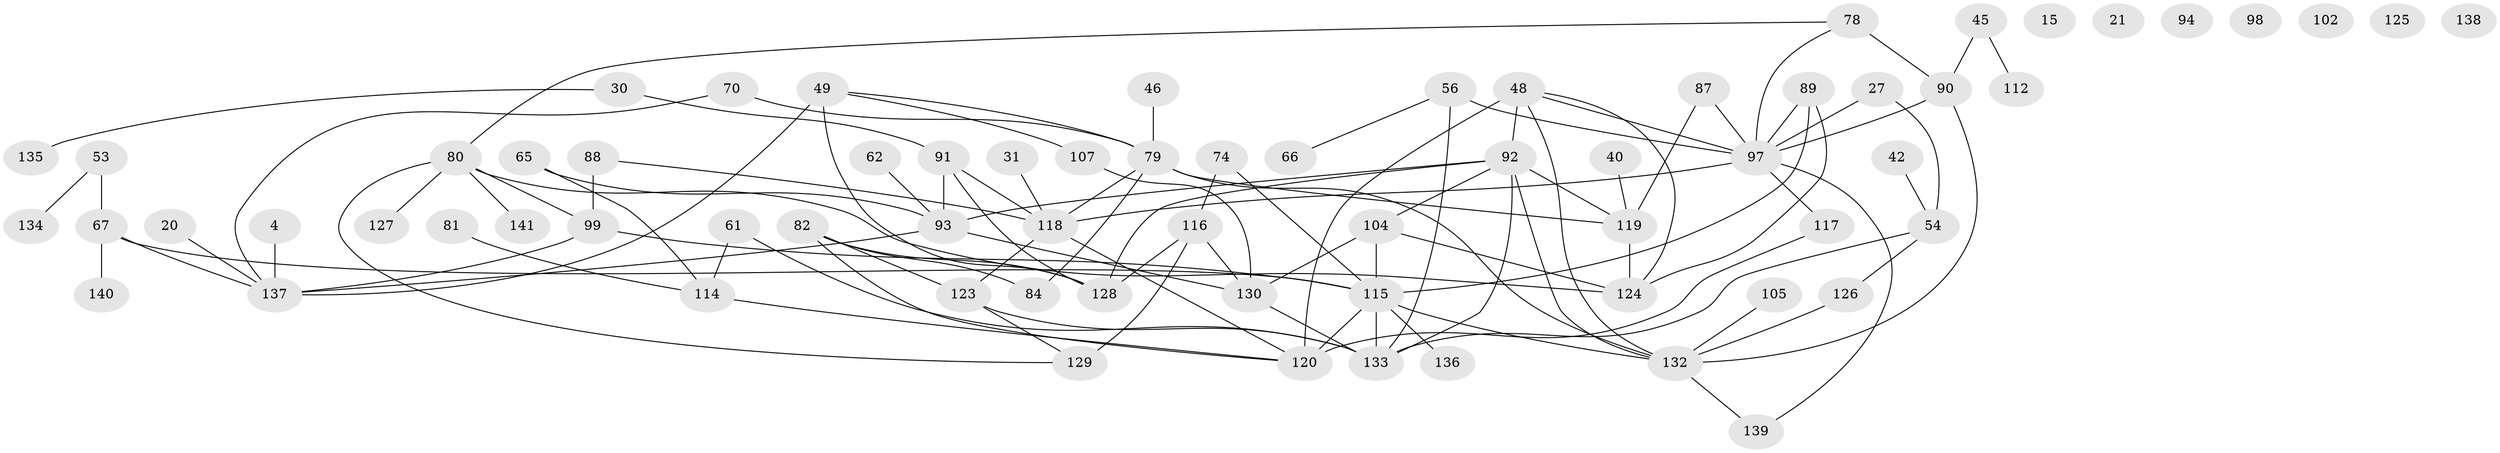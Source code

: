 // original degree distribution, {2: 0.18439716312056736, 4: 0.24113475177304963, 8: 0.0070921985815602835, 1: 0.2198581560283688, 3: 0.20567375886524822, 0: 0.04964539007092199, 5: 0.05673758865248227, 6: 0.0070921985815602835, 7: 0.028368794326241134}
// Generated by graph-tools (version 1.1) at 2025/39/03/09/25 04:39:12]
// undirected, 70 vertices, 104 edges
graph export_dot {
graph [start="1"]
  node [color=gray90,style=filled];
  4;
  15;
  20;
  21;
  27;
  30;
  31;
  40;
  42;
  45;
  46;
  48 [super="+37+35"];
  49 [super="+6"];
  53;
  54;
  56;
  61;
  62;
  65 [super="+57"];
  66;
  67;
  70;
  74;
  78;
  79 [super="+59+72"];
  80 [super="+13+16"];
  81;
  82 [super="+68"];
  84;
  87 [super="+47"];
  88;
  89 [super="+17+77"];
  90 [super="+76"];
  91;
  92 [super="+71+58"];
  93 [super="+55+86"];
  94;
  97 [super="+3"];
  98;
  99 [super="+73"];
  102;
  104 [super="+19+69"];
  105;
  107 [super="+10"];
  112;
  114;
  115 [super="+51+110"];
  116 [super="+108"];
  117;
  118 [super="+52+64"];
  119;
  120 [super="+106"];
  123 [super="+38"];
  124 [super="+8"];
  125;
  126;
  127;
  128 [super="+111"];
  129;
  130 [super="+101"];
  132 [super="+7+96+43+75+103+113"];
  133 [super="+122+131"];
  134;
  135;
  136;
  137 [super="+121"];
  138;
  139;
  140;
  141;
  4 -- 137;
  20 -- 137;
  27 -- 54;
  27 -- 97;
  30 -- 91;
  30 -- 135;
  31 -- 118;
  40 -- 119;
  42 -- 54;
  45 -- 112;
  45 -- 90;
  46 -- 79;
  48 -- 97;
  48 -- 120 [weight=2];
  48 -- 124;
  48 -- 92 [weight=3];
  48 -- 132;
  49 -- 107;
  49 -- 128;
  49 -- 137 [weight=2];
  49 -- 79;
  53 -- 67;
  53 -- 134;
  54 -- 126;
  54 -- 133;
  56 -- 66;
  56 -- 97 [weight=2];
  56 -- 133;
  61 -- 114;
  61 -- 133;
  62 -- 93;
  65 -- 114;
  65 -- 93;
  67 -- 140;
  67 -- 115;
  67 -- 137;
  70 -- 79 [weight=2];
  70 -- 137 [weight=2];
  74 -- 116;
  74 -- 115 [weight=2];
  78 -- 90 [weight=2];
  78 -- 97;
  78 -- 80;
  79 -- 84;
  79 -- 119;
  79 -- 118;
  79 -- 132;
  80 -- 127;
  80 -- 124;
  80 -- 141;
  80 -- 129;
  80 -- 99;
  81 -- 114;
  82 -- 128;
  82 -- 84;
  82 -- 120;
  82 -- 123;
  87 -- 97;
  87 -- 119;
  88 -- 99;
  88 -- 118;
  89 -- 115;
  89 -- 97;
  89 -- 124;
  90 -- 132;
  90 -- 97;
  91 -- 128;
  91 -- 118;
  91 -- 93;
  92 -- 104;
  92 -- 119 [weight=2];
  92 -- 128;
  92 -- 132;
  92 -- 133;
  92 -- 93;
  93 -- 137 [weight=3];
  93 -- 130;
  97 -- 117 [weight=2];
  97 -- 139;
  97 -- 118 [weight=2];
  99 -- 137 [weight=2];
  99 -- 115 [weight=2];
  104 -- 130;
  104 -- 115;
  104 -- 124;
  105 -- 132;
  107 -- 130;
  114 -- 120;
  115 -- 136;
  115 -- 133 [weight=2];
  115 -- 120;
  115 -- 132;
  116 -- 129 [weight=2];
  116 -- 130;
  116 -- 128;
  117 -- 120;
  118 -- 120;
  118 -- 123;
  119 -- 124 [weight=2];
  123 -- 129;
  123 -- 133;
  126 -- 132;
  130 -- 133;
  132 -- 139;
}
